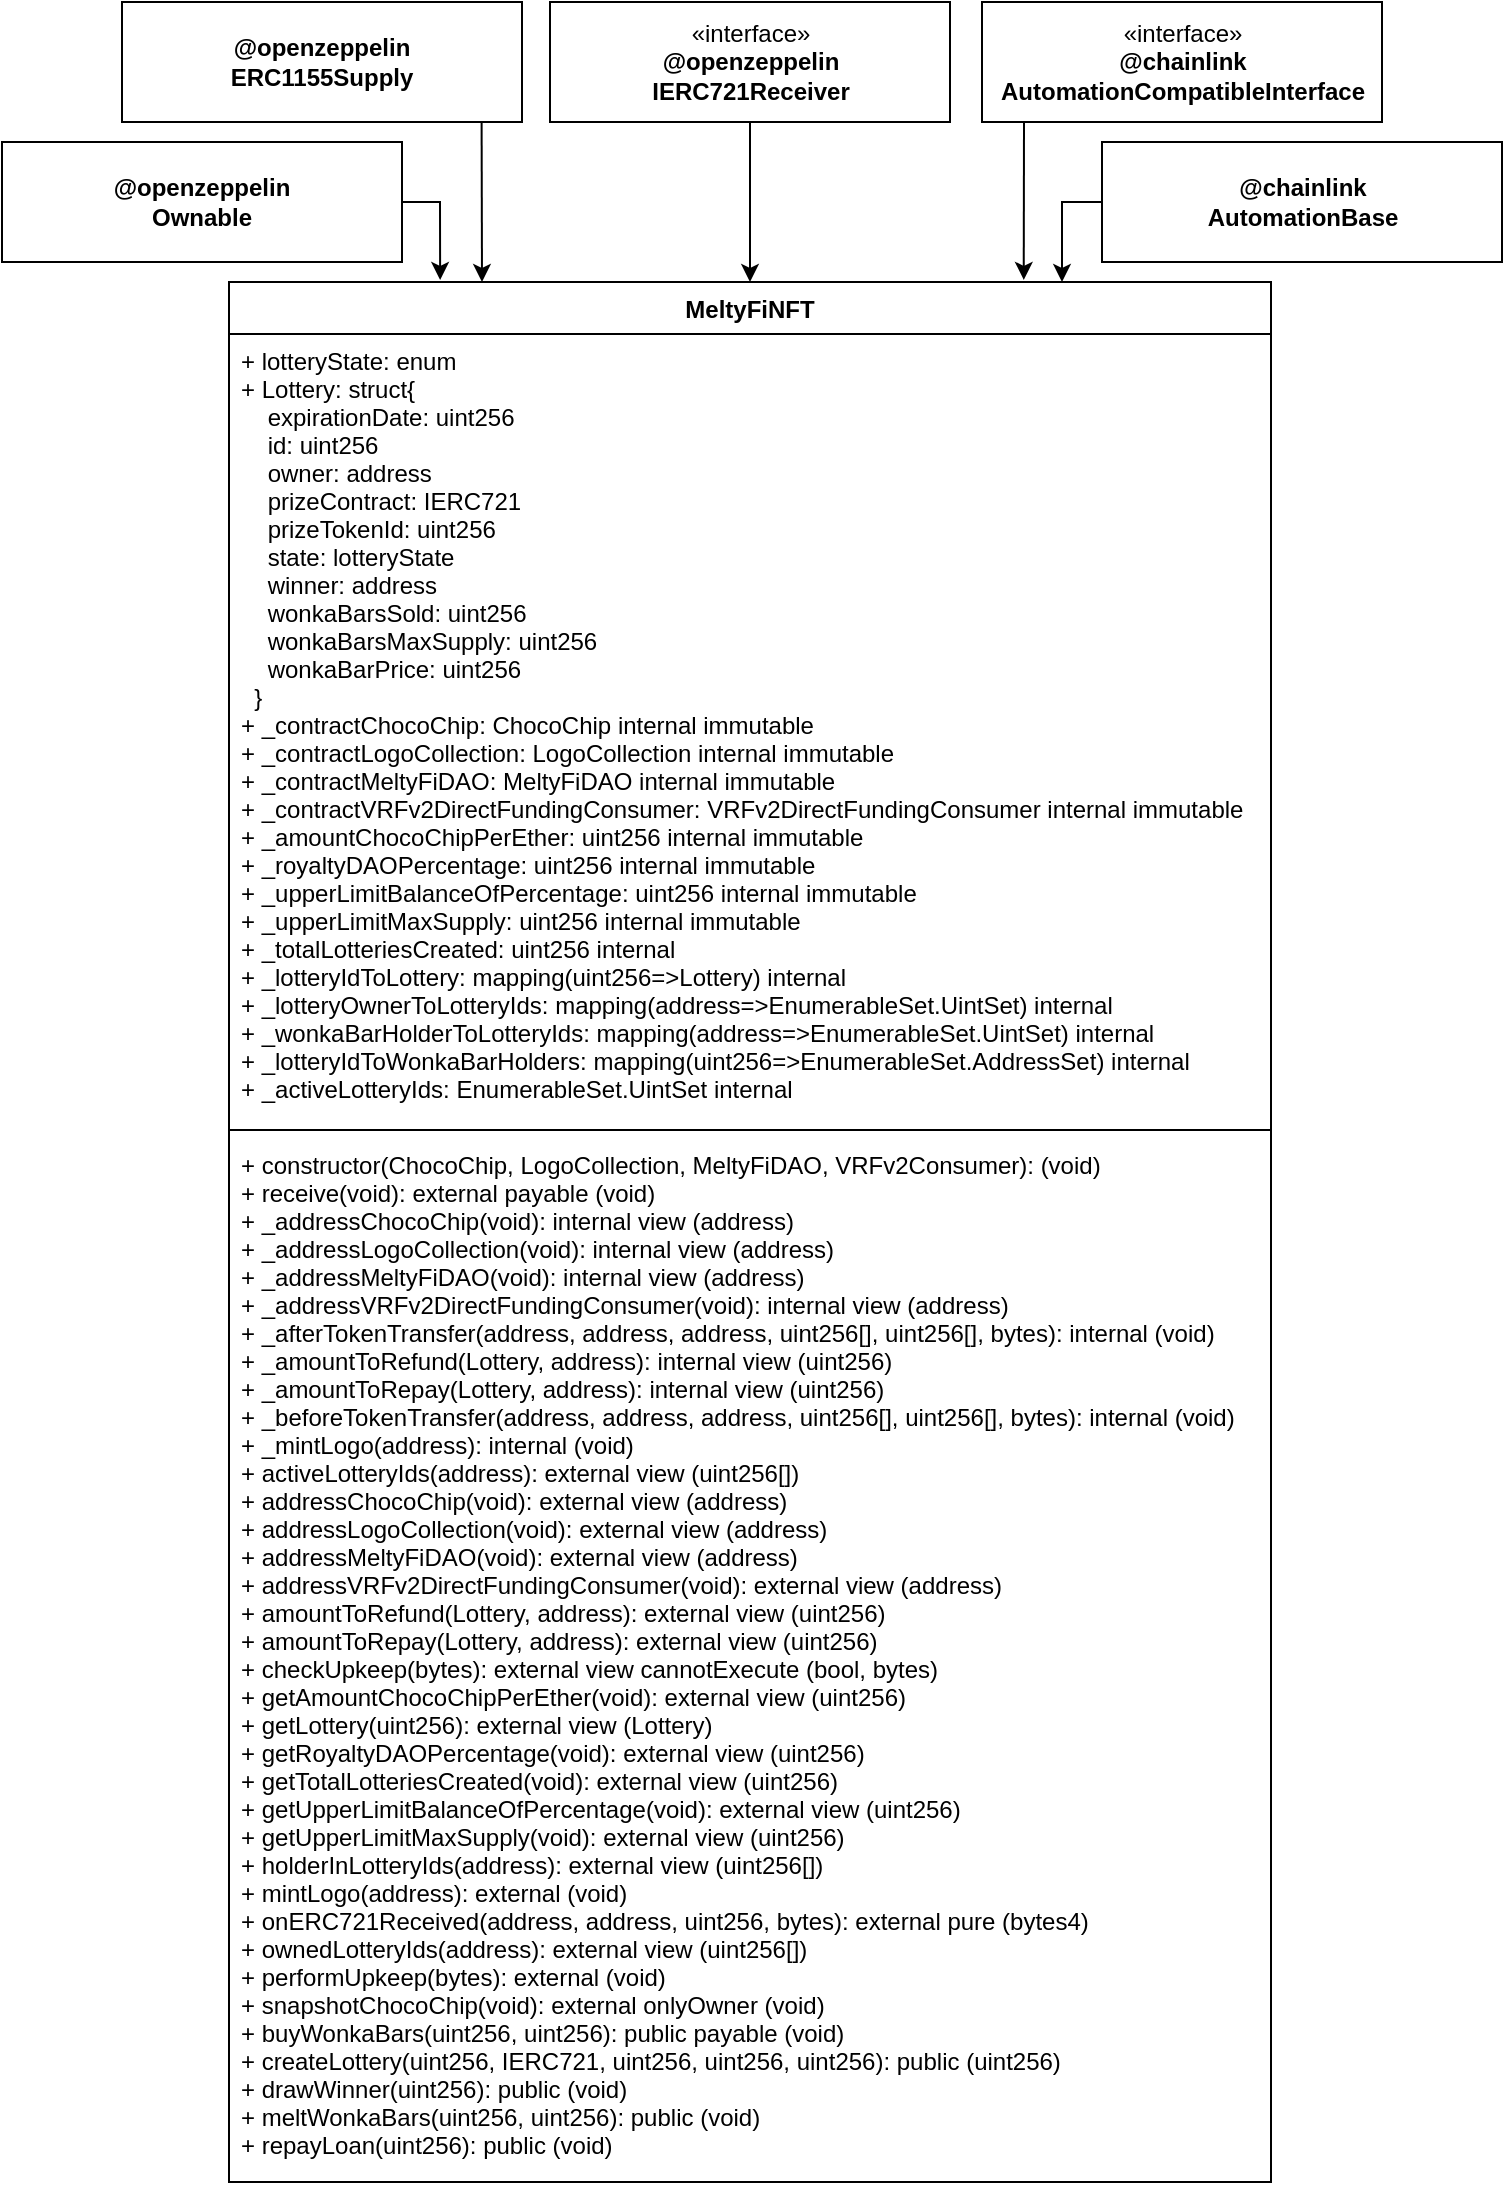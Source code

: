 <mxfile version="20.8.4" type="device"><diagram id="12hMf0BIVQ0L64EZ4FJ-" name="Page-1"><mxGraphModel dx="714" dy="1860" grid="1" gridSize="10" guides="1" tooltips="1" connect="1" arrows="1" fold="1" page="1" pageScale="1" pageWidth="827" pageHeight="1169" math="0" shadow="0"><root><mxCell id="0"/><mxCell id="1" parent="0"/><mxCell id="rVFMHechp8f7xF2gjMru-1" value="MeltyFiNFT" style="swimlane;fontStyle=1;align=center;verticalAlign=top;childLayout=stackLayout;horizontal=1;startSize=26;horizontalStack=0;resizeParent=1;resizeParentMax=0;resizeLast=0;collapsible=1;marginBottom=0;" parent="1" vertex="1"><mxGeometry x="563.5" y="-430" width="521" height="950" as="geometry"><mxRectangle x="159" y="139" width="110" height="30" as="alternateBounds"/></mxGeometry></mxCell><mxCell id="rVFMHechp8f7xF2gjMru-2" value="+ lotteryState: enum&#10;+ Lottery: struct{&#10;    expirationDate: uint256&#10;    id: uint256&#10;    owner: address&#10;    prizeContract: IERC721&#10;    prizeTokenId: uint256&#10;    state: lotteryState&#10;    winner: address&#10;    wonkaBarsSold: uint256&#10;    wonkaBarsMaxSupply: uint256&#10;    wonkaBarPrice: uint256&#10;  }&#10;+ _contractChocoChip: ChocoChip internal immutable&#10;+ _contractLogoCollection: LogoCollection internal immutable &#10;+ _contractMeltyFiDAO: MeltyFiDAO internal immutable &#10;+ _contractVRFv2DirectFundingConsumer: VRFv2DirectFundingConsumer internal immutable &#10;+ _amountChocoChipPerEther: uint256 internal immutable &#10;+ _royaltyDAOPercentage: uint256 internal immutable &#10;+ _upperLimitBalanceOfPercentage: uint256 internal immutable &#10;+ _upperLimitMaxSupply: uint256 internal immutable &#10;+ _totalLotteriesCreated: uint256 internal &#10;+ _lotteryIdToLottery: mapping(uint256=&gt;Lottery) internal&#10;+ _lotteryOwnerToLotteryIds: mapping(address=&gt;EnumerableSet.UintSet) internal &#10;+ _wonkaBarHolderToLotteryIds: mapping(address=&gt;EnumerableSet.UintSet) internal&#10;+ _lotteryIdToWonkaBarHolders: mapping(uint256=&gt;EnumerableSet.AddressSet) internal&#10;+ _activeLotteryIds: EnumerableSet.UintSet internal " style="text;strokeColor=none;fillColor=none;align=left;verticalAlign=top;spacingLeft=4;spacingRight=4;overflow=hidden;rotatable=0;points=[[0,0.5],[1,0.5]];portConstraint=eastwest;" parent="rVFMHechp8f7xF2gjMru-1" vertex="1"><mxGeometry y="26" width="521" height="394" as="geometry"/></mxCell><mxCell id="rVFMHechp8f7xF2gjMru-3" value="" style="line;strokeWidth=1;fillColor=none;align=left;verticalAlign=middle;spacingTop=-1;spacingLeft=3;spacingRight=3;rotatable=0;labelPosition=right;points=[];portConstraint=eastwest;strokeColor=inherit;" parent="rVFMHechp8f7xF2gjMru-1" vertex="1"><mxGeometry y="420" width="521" height="8" as="geometry"/></mxCell><mxCell id="rVFMHechp8f7xF2gjMru-4" value="+ constructor(ChocoChip, LogoCollection, MeltyFiDAO, VRFv2Consumer): (void)&#10;+ receive(void): external payable (void)&#10;+ _addressChocoChip(void): internal view (address)&#10;+ _addressLogoCollection(void): internal view (address)&#10;+ _addressMeltyFiDAO(void): internal view (address)&#10;+ _addressVRFv2DirectFundingConsumer(void): internal view (address)&#10;+ _afterTokenTransfer(address, address, address, uint256[], uint256[], bytes): internal (void)&#10;+ _amountToRefund(Lottery, address): internal view (uint256)&#10;+ _amountToRepay(Lottery, address): internal view (uint256)&#10;+ _beforeTokenTransfer(address, address, address, uint256[], uint256[], bytes): internal (void)&#10;+ _mintLogo(address): internal (void)&#10;+ activeLotteryIds(address): external view (uint256[])&#10;+ addressChocoChip(void): external view (address)&#10;+ addressLogoCollection(void): external view (address)&#10;+ addressMeltyFiDAO(void): external view (address)&#10;+ addressVRFv2DirectFundingConsumer(void): external view (address)&#10;+ amountToRefund(Lottery, address): external view (uint256)&#10;+ amountToRepay(Lottery, address): external view (uint256)&#10;+ checkUpkeep(bytes): external view cannotExecute (bool, bytes)&#10;+ getAmountChocoChipPerEther(void): external view (uint256)&#10;+ getLottery(uint256): external view (Lottery)&#10;+ getRoyaltyDAOPercentage(void): external view (uint256)&#10;+ getTotalLotteriesCreated(void): external view (uint256)&#10;+ getUpperLimitBalanceOfPercentage(void): external view (uint256)&#10;+ getUpperLimitMaxSupply(void): external view (uint256)&#10;+ holderInLotteryIds(address): external view (uint256[])&#10;+ mintLogo(address): external (void)&#10;+ onERC721Received(address, address, uint256, bytes): external pure (bytes4)&#10;+ ownedLotteryIds(address): external view (uint256[])&#10;+ performUpkeep(bytes): external (void)&#10;+ snapshotChocoChip(void): external onlyOwner (void)&#10;+ buyWonkaBars(uint256, uint256): public payable (void)&#10;+ createLottery(uint256, IERC721, uint256, uint256, uint256): public (uint256) &#10;+ drawWinner(uint256): public (void)&#10;+ meltWonkaBars(uint256, uint256): public (void)&#10;+ repayLoan(uint256): public (void)&#10;" style="text;strokeColor=none;fillColor=none;align=left;verticalAlign=top;spacingLeft=4;spacingRight=4;overflow=hidden;rotatable=0;points=[[0,0.5],[1,0.5]];portConstraint=eastwest;" parent="rVFMHechp8f7xF2gjMru-1" vertex="1"><mxGeometry y="428" width="521" height="522" as="geometry"/></mxCell><mxCell id="rVFMHechp8f7xF2gjMru-43" value="«interface»&lt;br&gt;&lt;b&gt;@openzeppelin&lt;br&gt;IERC721Receiver&lt;/b&gt;" style="html=1;fillColor=none;" parent="1" vertex="1"><mxGeometry x="724" y="-570" width="200" height="60" as="geometry"/></mxCell><mxCell id="rVFMHechp8f7xF2gjMru-46" value="&lt;b style=&quot;border-color: var(--border-color);&quot;&gt;@chainlink&lt;br style=&quot;border-color: var(--border-color);&quot;&gt;AutomationBase&lt;/b&gt;" style="html=1;fillColor=none;" parent="1" vertex="1"><mxGeometry x="1000" y="-500" width="200" height="60" as="geometry"/></mxCell><mxCell id="rVFMHechp8f7xF2gjMru-47" value="&lt;b style=&quot;border-color: var(--border-color);&quot;&gt;&lt;span style=&quot;font-weight: 400;&quot;&gt;«interface»&lt;/span&gt;&lt;br style=&quot;border-color: var(--border-color); font-weight: 400;&quot;&gt;@chainlink&lt;br style=&quot;border-color: var(--border-color);&quot;&gt;AutomationCompatibleInterface&lt;/b&gt;" style="html=1;fillColor=none;" parent="1" vertex="1"><mxGeometry x="940" y="-570" width="200" height="60" as="geometry"/></mxCell><mxCell id="rVFMHechp8f7xF2gjMru-49" value="" style="endArrow=classic;html=1;rounded=0;entryX=0.157;entryY=-0.001;entryDx=0;entryDy=0;entryPerimeter=0;exitX=1;exitY=0.5;exitDx=0;exitDy=0;" parent="1" source="rVFMHechp8f7xF2gjMru-54" edge="1"><mxGeometry width="50" height="50" relative="1" as="geometry"><mxPoint x="650" y="-465" as="sourcePoint"/><mxPoint x="669.07" y="-431.03" as="targetPoint"/><Array as="points"><mxPoint x="669" y="-470"/></Array></mxGeometry></mxCell><mxCell id="rVFMHechp8f7xF2gjMru-50" value="" style="endArrow=classic;html=1;rounded=0;exitX=0.899;exitY=1;exitDx=0;exitDy=0;exitPerimeter=0;" parent="1" source="rVFMHechp8f7xF2gjMru-55" edge="1"><mxGeometry width="50" height="50" relative="1" as="geometry"><mxPoint x="689" y="-501" as="sourcePoint"/><mxPoint x="690" y="-430" as="targetPoint"/></mxGeometry></mxCell><mxCell id="rVFMHechp8f7xF2gjMru-51" value="" style="endArrow=classic;html=1;rounded=0;exitX=0.105;exitY=1;exitDx=0;exitDy=0;entryX=0.237;entryY=-0.002;entryDx=0;entryDy=0;exitPerimeter=0;entryPerimeter=0;" parent="1" source="rVFMHechp8f7xF2gjMru-47" edge="1"><mxGeometry width="50" height="50" relative="1" as="geometry"><mxPoint x="960" y="-500" as="sourcePoint"/><mxPoint x="960.87" y="-431.06" as="targetPoint"/></mxGeometry></mxCell><mxCell id="rVFMHechp8f7xF2gjMru-52" value="" style="endArrow=classic;html=1;rounded=0;exitX=0;exitY=0.5;exitDx=0;exitDy=0;" parent="1" edge="1"><mxGeometry width="50" height="50" relative="1" as="geometry"><mxPoint x="1000" y="-470" as="sourcePoint"/><mxPoint x="980" y="-430" as="targetPoint"/><Array as="points"><mxPoint x="980" y="-470"/></Array></mxGeometry></mxCell><mxCell id="rVFMHechp8f7xF2gjMru-53" value="" style="endArrow=classic;html=1;rounded=0;exitX=0.5;exitY=1;exitDx=0;exitDy=0;entryX=0.5;entryY=0;entryDx=0;entryDy=0;" parent="1" source="rVFMHechp8f7xF2gjMru-43" target="rVFMHechp8f7xF2gjMru-1" edge="1"><mxGeometry width="50" height="50" relative="1" as="geometry"><mxPoint x="800" y="-380" as="sourcePoint"/><mxPoint x="850" y="-430" as="targetPoint"/></mxGeometry></mxCell><mxCell id="rVFMHechp8f7xF2gjMru-54" value="&lt;b style=&quot;border-color: var(--border-color);&quot;&gt;@openzeppelin&lt;br style=&quot;border-color: var(--border-color);&quot;&gt;Ownable&lt;/b&gt;" style="rounded=0;whiteSpace=wrap;html=1;fillColor=none;" parent="1" vertex="1"><mxGeometry x="450" y="-500" width="200" height="60" as="geometry"/></mxCell><mxCell id="rVFMHechp8f7xF2gjMru-55" value="&lt;b&gt;@openzeppelin&lt;br&gt;ERC1155Supply&lt;/b&gt;" style="rounded=0;whiteSpace=wrap;html=1;fillColor=none;" parent="1" vertex="1"><mxGeometry x="510" y="-570" width="200" height="60" as="geometry"/></mxCell></root></mxGraphModel></diagram></mxfile>